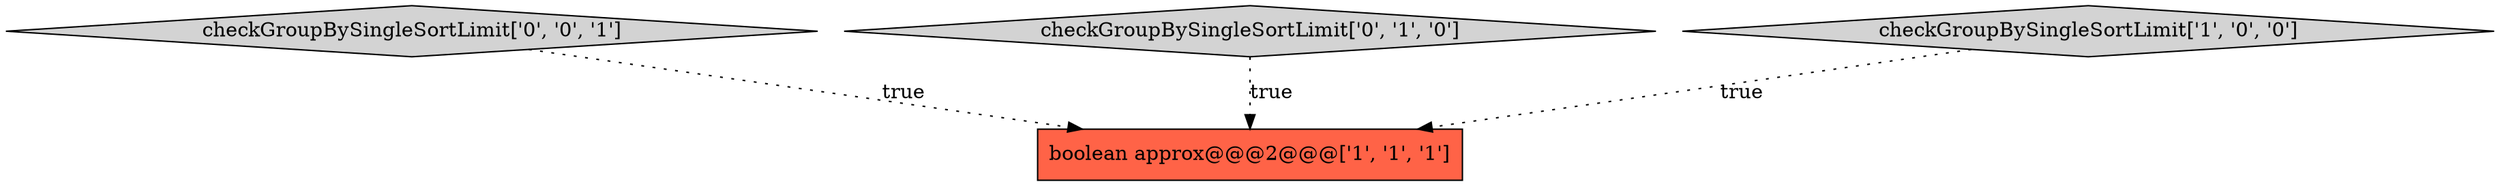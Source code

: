 digraph {
1 [style = filled, label = "boolean approx@@@2@@@['1', '1', '1']", fillcolor = tomato, shape = box image = "AAA0AAABBB1BBB"];
3 [style = filled, label = "checkGroupBySingleSortLimit['0', '0', '1']", fillcolor = lightgray, shape = diamond image = "AAA0AAABBB3BBB"];
2 [style = filled, label = "checkGroupBySingleSortLimit['0', '1', '0']", fillcolor = lightgray, shape = diamond image = "AAA0AAABBB2BBB"];
0 [style = filled, label = "checkGroupBySingleSortLimit['1', '0', '0']", fillcolor = lightgray, shape = diamond image = "AAA0AAABBB1BBB"];
2->1 [style = dotted, label="true"];
0->1 [style = dotted, label="true"];
3->1 [style = dotted, label="true"];
}
